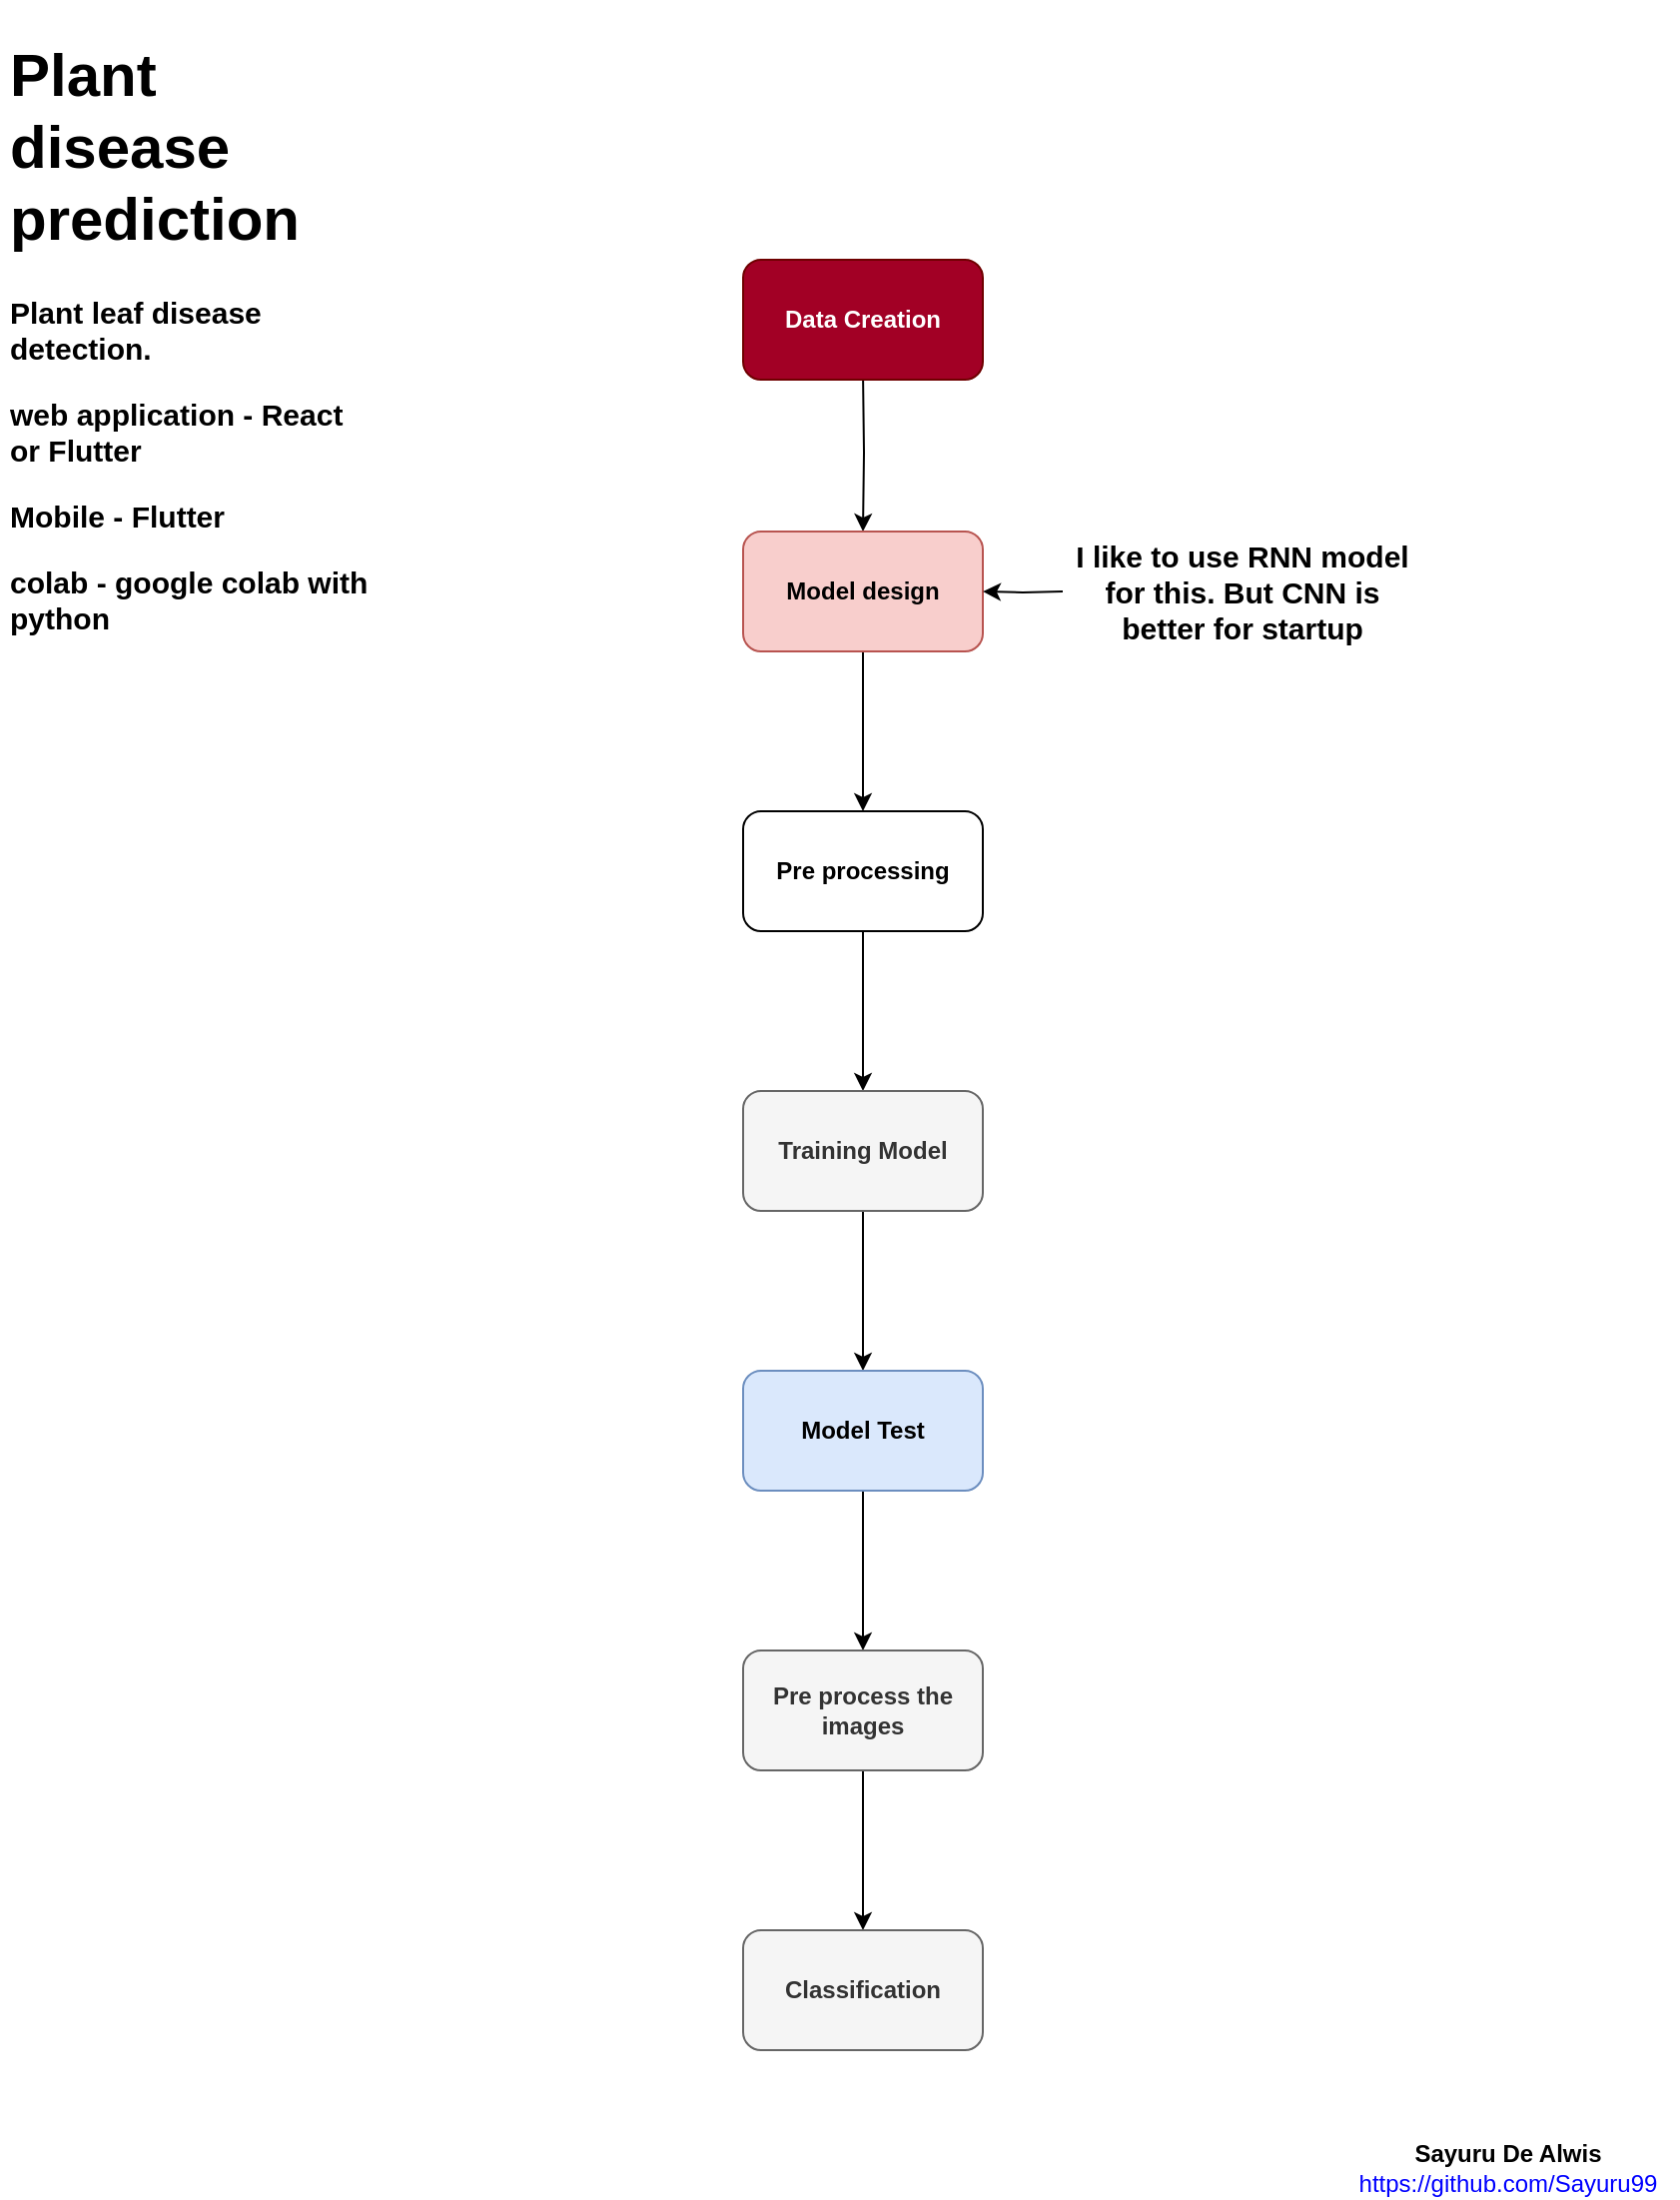 <mxfile version="20.2.8" type="google"><diagram id="1zCPs97zPfHX8emJlHor" name="Page-1"><mxGraphModel grid="1" page="1" gridSize="10" guides="1" tooltips="1" connect="1" arrows="1" fold="1" pageScale="1" pageWidth="850" pageHeight="1100" math="0" shadow="0"><root><mxCell id="0"/><mxCell id="1" parent="0"/><mxCell id="0_pwny9glS5ZHYnhQ6r4-3" value="" style="edgeStyle=orthogonalEdgeStyle;rounded=0;orthogonalLoop=1;jettySize=auto;html=1;" edge="1" parent="1" target="0_pwny9glS5ZHYnhQ6r4-2"><mxGeometry relative="1" as="geometry"><mxPoint x="432" y="186" as="sourcePoint"/></mxGeometry></mxCell><mxCell id="0_pwny9glS5ZHYnhQ6r4-1" value="&lt;b&gt;Data Creation&lt;/b&gt;" style="rounded=1;whiteSpace=wrap;html=1;fillColor=#a20025;strokeColor=#6F0000;fontColor=#ffffff;" vertex="1" parent="1"><mxGeometry x="372" y="130" width="120" height="60" as="geometry"/></mxCell><mxCell id="0_pwny9glS5ZHYnhQ6r4-7" value="" style="edgeStyle=orthogonalEdgeStyle;rounded=0;orthogonalLoop=1;jettySize=auto;html=1;fontSize=15;" edge="1" parent="1" source="0_pwny9glS5ZHYnhQ6r4-2" target="0_pwny9glS5ZHYnhQ6r4-6"><mxGeometry relative="1" as="geometry"/></mxCell><mxCell id="0_pwny9glS5ZHYnhQ6r4-2" value="&lt;b&gt;Model design&lt;/b&gt;" style="whiteSpace=wrap;html=1;rounded=1;fillColor=#f8cecc;strokeColor=#b85450;" vertex="1" parent="1"><mxGeometry x="372" y="266" width="120" height="60" as="geometry"/></mxCell><mxCell id="0_pwny9glS5ZHYnhQ6r4-12" value="" style="edgeStyle=orthogonalEdgeStyle;rounded=0;orthogonalLoop=1;jettySize=auto;html=1;fontSize=15;" edge="1" parent="1" target="0_pwny9glS5ZHYnhQ6r4-2"><mxGeometry relative="1" as="geometry"><mxPoint x="532" y="296" as="sourcePoint"/></mxGeometry></mxCell><mxCell id="0_pwny9glS5ZHYnhQ6r4-5" value="&lt;b&gt;&lt;font style=&quot;font-size: 15px;&quot;&gt;I like to use RNN model for this. But CNN is better for startup&lt;/font&gt;&lt;/b&gt;" style="text;html=1;strokeColor=none;fillColor=none;align=center;verticalAlign=middle;whiteSpace=wrap;rounded=0;" vertex="1" parent="1"><mxGeometry x="532" y="281" width="180" height="30" as="geometry"/></mxCell><mxCell id="0_pwny9glS5ZHYnhQ6r4-9" value="" style="edgeStyle=orthogonalEdgeStyle;rounded=0;orthogonalLoop=1;jettySize=auto;html=1;fontSize=15;" edge="1" parent="1" source="0_pwny9glS5ZHYnhQ6r4-6" target="0_pwny9glS5ZHYnhQ6r4-8"><mxGeometry relative="1" as="geometry"/></mxCell><mxCell id="0_pwny9glS5ZHYnhQ6r4-6" value="&lt;b&gt;Pre processing&lt;/b&gt;" style="whiteSpace=wrap;html=1;rounded=1;" vertex="1" parent="1"><mxGeometry x="372" y="406" width="120" height="60" as="geometry"/></mxCell><mxCell id="0_pwny9glS5ZHYnhQ6r4-11" value="" style="edgeStyle=orthogonalEdgeStyle;rounded=0;orthogonalLoop=1;jettySize=auto;html=1;fontSize=15;" edge="1" parent="1" source="0_pwny9glS5ZHYnhQ6r4-8" target="0_pwny9glS5ZHYnhQ6r4-10"><mxGeometry relative="1" as="geometry"/></mxCell><mxCell id="0_pwny9glS5ZHYnhQ6r4-8" value="&lt;b&gt;Training Model&lt;/b&gt;" style="whiteSpace=wrap;html=1;rounded=1;fillColor=#f5f5f5;fontColor=#333333;strokeColor=#666666;" vertex="1" parent="1"><mxGeometry x="372" y="546" width="120" height="60" as="geometry"/></mxCell><mxCell id="0_pwny9glS5ZHYnhQ6r4-14" value="" style="edgeStyle=orthogonalEdgeStyle;rounded=0;orthogonalLoop=1;jettySize=auto;html=1;fontSize=15;" edge="1" parent="1" source="0_pwny9glS5ZHYnhQ6r4-10" target="0_pwny9glS5ZHYnhQ6r4-13"><mxGeometry relative="1" as="geometry"/></mxCell><mxCell id="0_pwny9glS5ZHYnhQ6r4-10" value="&lt;b&gt;Model Test&lt;/b&gt;" style="whiteSpace=wrap;html=1;rounded=1;fillColor=#dae8fc;strokeColor=#6c8ebf;" vertex="1" parent="1"><mxGeometry x="372" y="686" width="120" height="60" as="geometry"/></mxCell><mxCell id="0_pwny9glS5ZHYnhQ6r4-16" value="" style="edgeStyle=orthogonalEdgeStyle;rounded=0;orthogonalLoop=1;jettySize=auto;html=1;fontSize=15;" edge="1" parent="1" source="0_pwny9glS5ZHYnhQ6r4-13" target="0_pwny9glS5ZHYnhQ6r4-15"><mxGeometry relative="1" as="geometry"/></mxCell><mxCell id="0_pwny9glS5ZHYnhQ6r4-13" value="&lt;b&gt;Pre process the images&lt;/b&gt;" style="whiteSpace=wrap;html=1;rounded=1;fillColor=#f5f5f5;fontColor=#333333;strokeColor=#666666;" vertex="1" parent="1"><mxGeometry x="372" y="826" width="120" height="60" as="geometry"/></mxCell><mxCell id="0_pwny9glS5ZHYnhQ6r4-15" value="&lt;b&gt;Classification&lt;/b&gt;" style="whiteSpace=wrap;html=1;rounded=1;fillColor=#f5f5f5;fontColor=#333333;strokeColor=#666666;" vertex="1" parent="1"><mxGeometry x="372" y="966" width="120" height="60" as="geometry"/></mxCell><mxCell id="0_pwny9glS5ZHYnhQ6r4-17" value="&lt;h1&gt;Plant disease prediction&lt;/h1&gt;&lt;p&gt;&lt;b&gt;Plant leaf disease detection.&lt;/b&gt;&lt;/p&gt;&lt;p&gt;&lt;b&gt;web application - React or Flutter&lt;/b&gt;&lt;/p&gt;&lt;p&gt;&lt;b&gt;Mobile - Flutter&lt;/b&gt;&lt;/p&gt;&lt;p&gt;&lt;b&gt;colab - google colab with python&lt;/b&gt;&lt;/p&gt;" style="text;html=1;strokeColor=none;fillColor=none;spacing=5;spacingTop=-20;whiteSpace=wrap;overflow=hidden;rounded=0;fontSize=15;" vertex="1" parent="1"><mxGeometry y="10" width="190" height="330" as="geometry"/></mxCell><mxCell id="sCXhe2l3LXopO17DKd34-1" value="&lt;b&gt;Sayuru De Alwis&lt;/b&gt;&lt;br&gt;&lt;font color=&quot;#0000ff&quot;&gt;https://github.com/Sayuru99&lt;/font&gt;" style="text;html=1;strokeColor=none;fillColor=none;align=center;verticalAlign=middle;whiteSpace=wrap;rounded=0;" vertex="1" parent="1"><mxGeometry x="670" y="1070" width="170" height="30" as="geometry"/></mxCell></root></mxGraphModel></diagram></mxfile>
